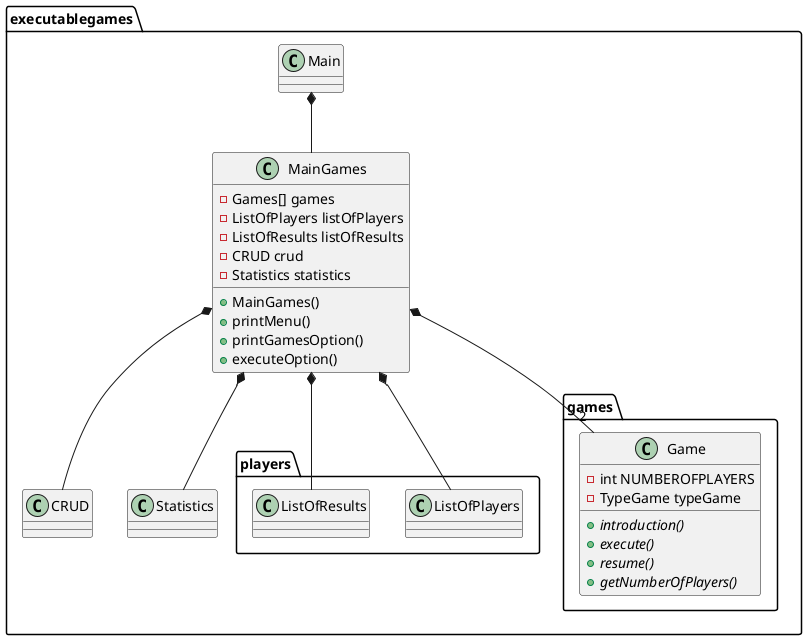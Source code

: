 @startuml classDiagramMain

package executablegames{
    class Main{

    }

    Class MainGames{
        -Games[] games
        -ListOfPlayers listOfPlayers
        -ListOfResults listOfResults
        -CRUD crud
        -Statistics statistics
        +MainGames()
        +printMenu()
        +printGamesOption()
        +executeOption()
    }

    class CRUD{

    }

    class Statistics{

    }


    package players{
        class ListOfPlayers{
        }

        class ListOfResults{
        }
    }

    package games{
        class Game{
            -int NUMBEROFPLAYERS
            -TypeGame typeGame
            +{abstract}introduction()
            +{abstract}execute()
            +{abstract}resume()
            +{abstract}getNumberOfPlayers()
        }
    }

    Main *-- MainGames
    
    MainGames *-- CRUD
    MainGames *-- Statistics
    MainGames *-- ListOfPlayers
    MainGames *--"2" Game
    MainGames *-- ListOfResults

}

@enduml